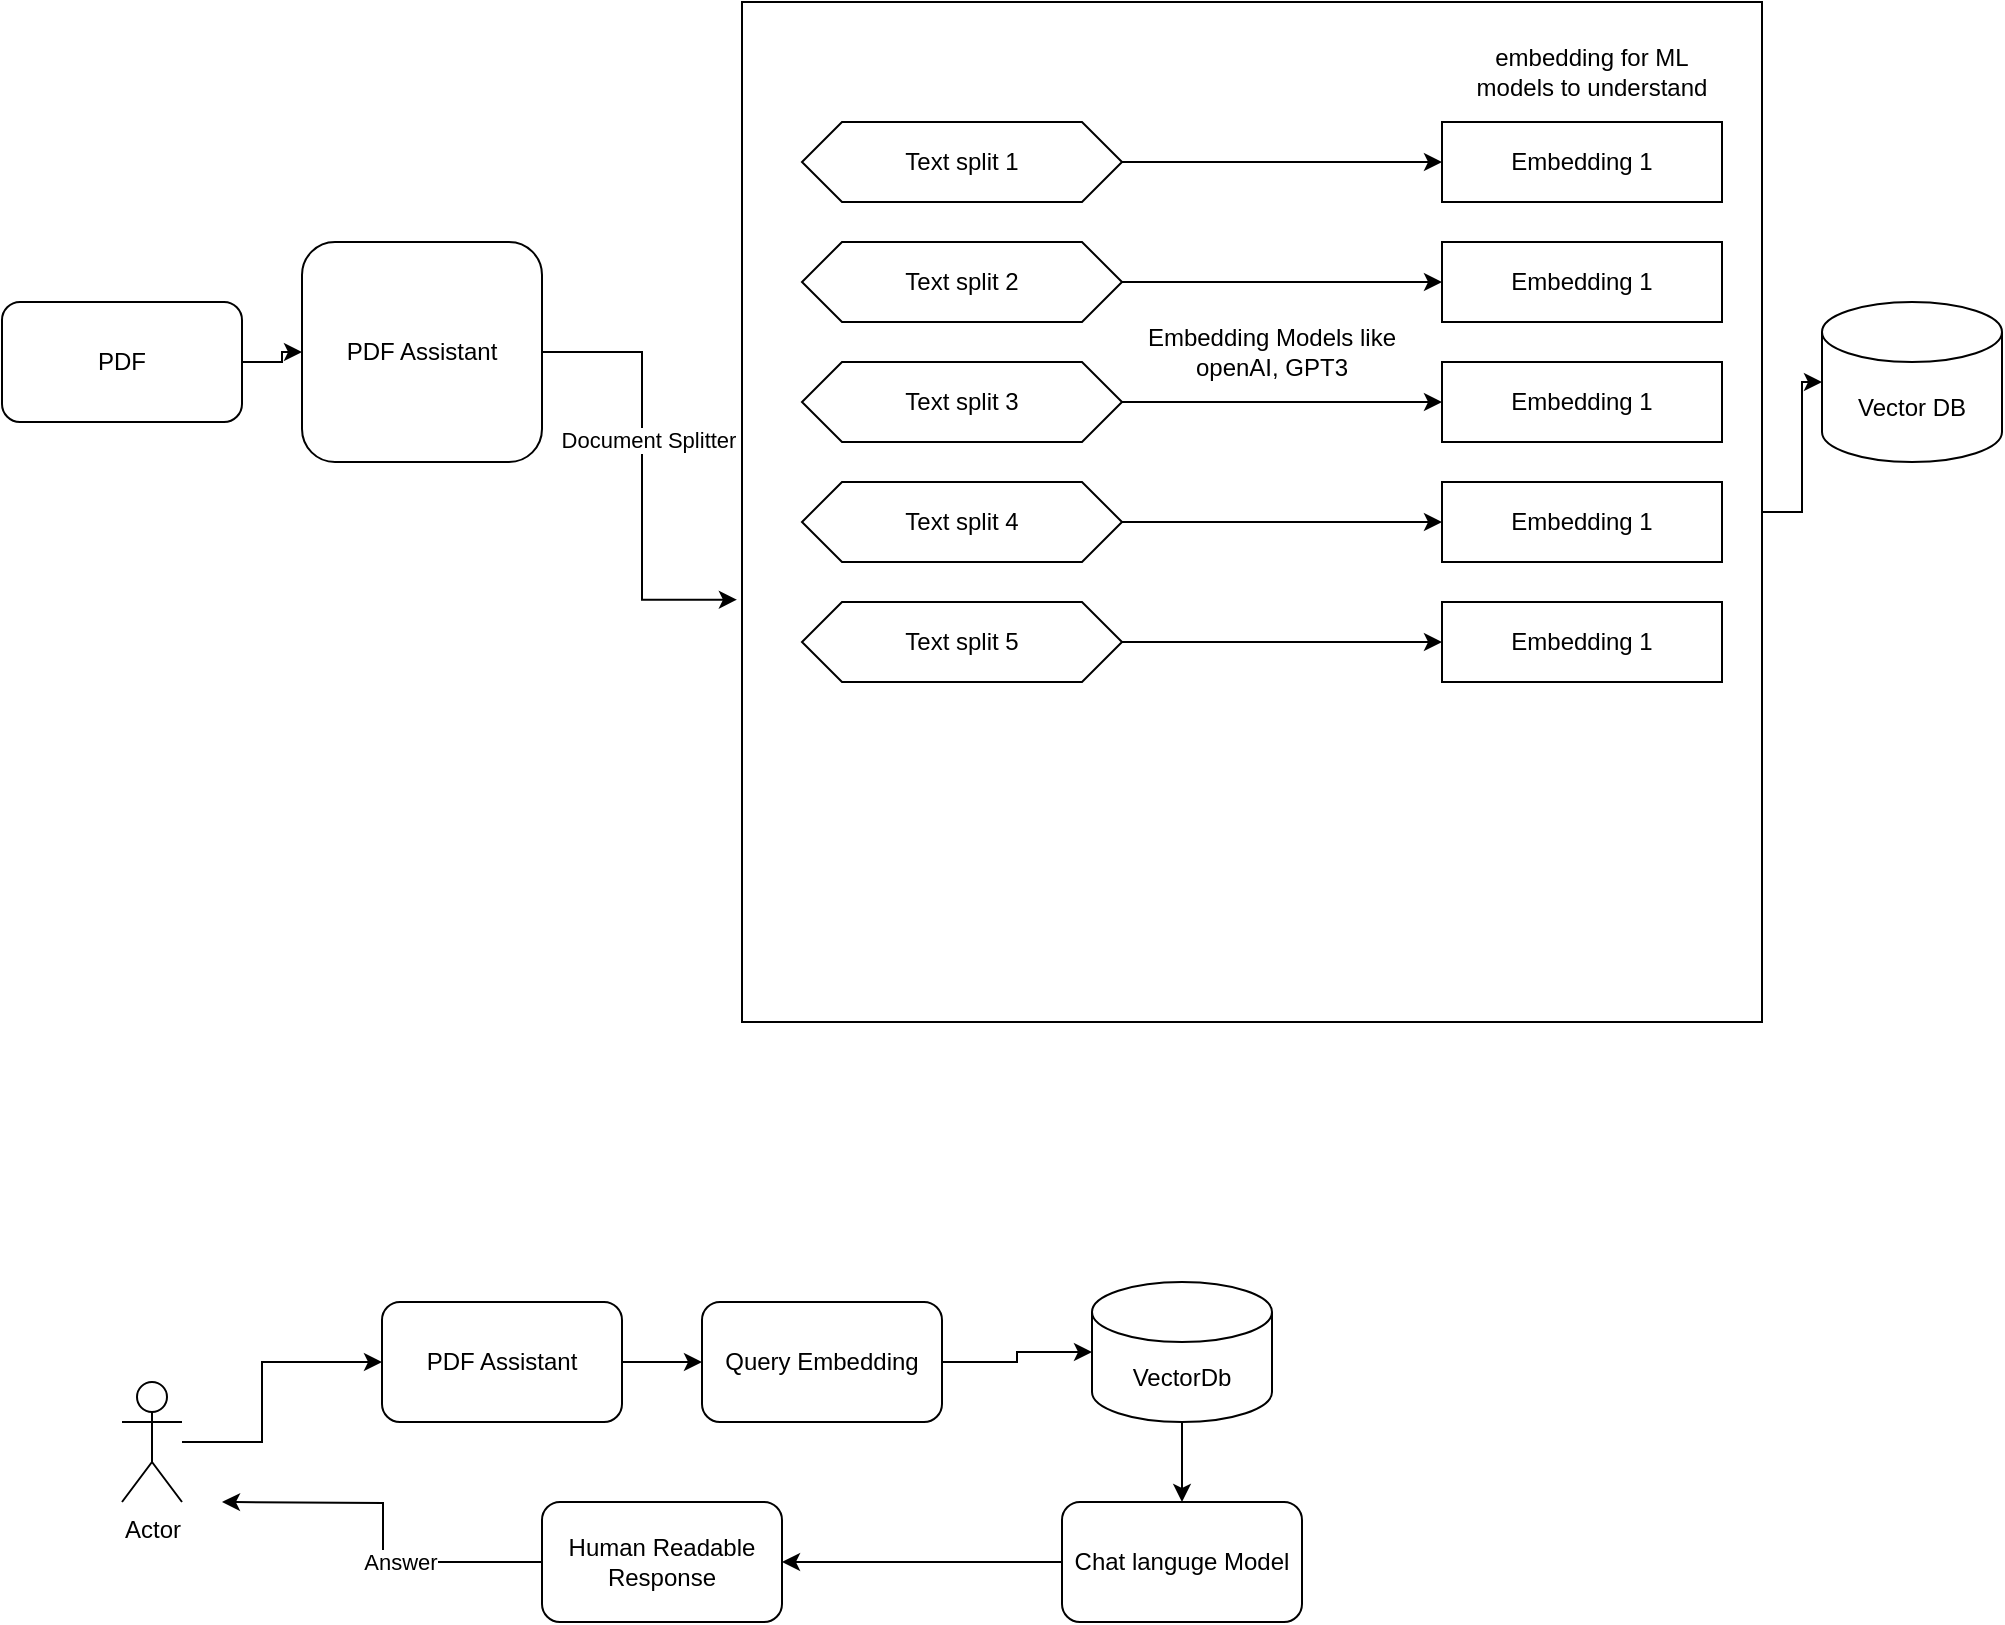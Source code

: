 <mxfile version="24.7.17">
  <diagram name="Page-1" id="5XzIsqiWt7k8Iuz8XJ1y">
    <mxGraphModel dx="864" dy="516" grid="1" gridSize="10" guides="1" tooltips="1" connect="1" arrows="1" fold="1" page="1" pageScale="1" pageWidth="850" pageHeight="1100" math="0" shadow="0">
      <root>
        <mxCell id="0" />
        <mxCell id="1" parent="0" />
        <mxCell id="Q9yoHkwLT5fF8kOMDjKS-21" value="" style="edgeStyle=orthogonalEdgeStyle;rounded=0;orthogonalLoop=1;jettySize=auto;html=1;" edge="1" parent="1" source="Q9yoHkwLT5fF8kOMDjKS-1" target="Q9yoHkwLT5fF8kOMDjKS-2">
          <mxGeometry relative="1" as="geometry" />
        </mxCell>
        <mxCell id="Q9yoHkwLT5fF8kOMDjKS-1" value="PDF" style="rounded=1;whiteSpace=wrap;html=1;" vertex="1" parent="1">
          <mxGeometry x="30" y="200" width="120" height="60" as="geometry" />
        </mxCell>
        <mxCell id="Q9yoHkwLT5fF8kOMDjKS-2" value="PDF Assistant" style="rounded=1;whiteSpace=wrap;html=1;" vertex="1" parent="1">
          <mxGeometry x="180" y="170" width="120" height="110" as="geometry" />
        </mxCell>
        <mxCell id="Q9yoHkwLT5fF8kOMDjKS-17" value="Vector DB" style="shape=cylinder3;whiteSpace=wrap;html=1;boundedLbl=1;backgroundOutline=1;size=15;" vertex="1" parent="1">
          <mxGeometry x="940" y="200" width="90" height="80" as="geometry" />
        </mxCell>
        <mxCell id="Q9yoHkwLT5fF8kOMDjKS-28" style="edgeStyle=orthogonalEdgeStyle;rounded=0;orthogonalLoop=1;jettySize=auto;html=1;entryX=-0.005;entryY=0.586;entryDx=0;entryDy=0;entryPerimeter=0;" edge="1" parent="1" source="Q9yoHkwLT5fF8kOMDjKS-2" target="Q9yoHkwLT5fF8kOMDjKS-23">
          <mxGeometry relative="1" as="geometry" />
        </mxCell>
        <mxCell id="Q9yoHkwLT5fF8kOMDjKS-29" value="Document Splitter" style="edgeLabel;html=1;align=center;verticalAlign=middle;resizable=0;points=[];" vertex="1" connectable="0" parent="Q9yoHkwLT5fF8kOMDjKS-28">
          <mxGeometry x="-0.156" y="3" relative="1" as="geometry">
            <mxPoint as="offset" />
          </mxGeometry>
        </mxCell>
        <mxCell id="Q9yoHkwLT5fF8kOMDjKS-30" value="" style="edgeStyle=orthogonalEdgeStyle;rounded=0;orthogonalLoop=1;jettySize=auto;html=1;" edge="1" parent="1" source="Q9yoHkwLT5fF8kOMDjKS-23" target="Q9yoHkwLT5fF8kOMDjKS-17">
          <mxGeometry relative="1" as="geometry" />
        </mxCell>
        <mxCell id="Q9yoHkwLT5fF8kOMDjKS-23" value="" style="whiteSpace=wrap;html=1;aspect=fixed;" vertex="1" parent="1">
          <mxGeometry x="400" y="50" width="510" height="510" as="geometry" />
        </mxCell>
        <mxCell id="Q9yoHkwLT5fF8kOMDjKS-31" value="" style="edgeStyle=orthogonalEdgeStyle;rounded=0;orthogonalLoop=1;jettySize=auto;html=1;" edge="1" parent="1" source="Q9yoHkwLT5fF8kOMDjKS-3" target="Q9yoHkwLT5fF8kOMDjKS-12">
          <mxGeometry relative="1" as="geometry" />
        </mxCell>
        <mxCell id="Q9yoHkwLT5fF8kOMDjKS-3" value="Text split 1" style="shape=hexagon;perimeter=hexagonPerimeter2;whiteSpace=wrap;html=1;fixedSize=1;" vertex="1" parent="1">
          <mxGeometry x="430" y="110" width="160" height="40" as="geometry" />
        </mxCell>
        <mxCell id="Q9yoHkwLT5fF8kOMDjKS-32" value="" style="edgeStyle=orthogonalEdgeStyle;rounded=0;orthogonalLoop=1;jettySize=auto;html=1;" edge="1" parent="1" source="Q9yoHkwLT5fF8kOMDjKS-4" target="Q9yoHkwLT5fF8kOMDjKS-13">
          <mxGeometry relative="1" as="geometry" />
        </mxCell>
        <mxCell id="Q9yoHkwLT5fF8kOMDjKS-4" value="Text split 2" style="shape=hexagon;perimeter=hexagonPerimeter2;whiteSpace=wrap;html=1;fixedSize=1;" vertex="1" parent="1">
          <mxGeometry x="430" y="170" width="160" height="40" as="geometry" />
        </mxCell>
        <mxCell id="Q9yoHkwLT5fF8kOMDjKS-33" value="" style="edgeStyle=orthogonalEdgeStyle;rounded=0;orthogonalLoop=1;jettySize=auto;html=1;" edge="1" parent="1" source="Q9yoHkwLT5fF8kOMDjKS-5" target="Q9yoHkwLT5fF8kOMDjKS-14">
          <mxGeometry relative="1" as="geometry" />
        </mxCell>
        <mxCell id="Q9yoHkwLT5fF8kOMDjKS-5" value="Text split 3" style="shape=hexagon;perimeter=hexagonPerimeter2;whiteSpace=wrap;html=1;fixedSize=1;" vertex="1" parent="1">
          <mxGeometry x="430" y="230" width="160" height="40" as="geometry" />
        </mxCell>
        <mxCell id="Q9yoHkwLT5fF8kOMDjKS-34" value="" style="edgeStyle=orthogonalEdgeStyle;rounded=0;orthogonalLoop=1;jettySize=auto;html=1;" edge="1" parent="1" source="Q9yoHkwLT5fF8kOMDjKS-9" target="Q9yoHkwLT5fF8kOMDjKS-15">
          <mxGeometry relative="1" as="geometry" />
        </mxCell>
        <mxCell id="Q9yoHkwLT5fF8kOMDjKS-9" value="Text split 4" style="shape=hexagon;perimeter=hexagonPerimeter2;whiteSpace=wrap;html=1;fixedSize=1;" vertex="1" parent="1">
          <mxGeometry x="430" y="290" width="160" height="40" as="geometry" />
        </mxCell>
        <mxCell id="Q9yoHkwLT5fF8kOMDjKS-35" value="" style="edgeStyle=orthogonalEdgeStyle;rounded=0;orthogonalLoop=1;jettySize=auto;html=1;" edge="1" parent="1" source="Q9yoHkwLT5fF8kOMDjKS-11" target="Q9yoHkwLT5fF8kOMDjKS-16">
          <mxGeometry relative="1" as="geometry" />
        </mxCell>
        <mxCell id="Q9yoHkwLT5fF8kOMDjKS-11" value="Text split 5" style="shape=hexagon;perimeter=hexagonPerimeter2;whiteSpace=wrap;html=1;fixedSize=1;" vertex="1" parent="1">
          <mxGeometry x="430" y="350" width="160" height="40" as="geometry" />
        </mxCell>
        <mxCell id="Q9yoHkwLT5fF8kOMDjKS-12" value="Embedding 1" style="rounded=0;whiteSpace=wrap;html=1;" vertex="1" parent="1">
          <mxGeometry x="750" y="110" width="140" height="40" as="geometry" />
        </mxCell>
        <mxCell id="Q9yoHkwLT5fF8kOMDjKS-13" value="Embedding 1" style="rounded=0;whiteSpace=wrap;html=1;" vertex="1" parent="1">
          <mxGeometry x="750" y="170" width="140" height="40" as="geometry" />
        </mxCell>
        <mxCell id="Q9yoHkwLT5fF8kOMDjKS-14" value="Embedding 1" style="rounded=0;whiteSpace=wrap;html=1;" vertex="1" parent="1">
          <mxGeometry x="750" y="230" width="140" height="40" as="geometry" />
        </mxCell>
        <mxCell id="Q9yoHkwLT5fF8kOMDjKS-15" value="Embedding 1" style="rounded=0;whiteSpace=wrap;html=1;" vertex="1" parent="1">
          <mxGeometry x="750" y="290" width="140" height="40" as="geometry" />
        </mxCell>
        <mxCell id="Q9yoHkwLT5fF8kOMDjKS-16" value="Embedding 1" style="rounded=0;whiteSpace=wrap;html=1;" vertex="1" parent="1">
          <mxGeometry x="750" y="350" width="140" height="40" as="geometry" />
        </mxCell>
        <mxCell id="Q9yoHkwLT5fF8kOMDjKS-36" value="embedding for ML models to understand" style="text;html=1;align=center;verticalAlign=middle;whiteSpace=wrap;rounded=0;" vertex="1" parent="1">
          <mxGeometry x="760" y="70" width="130" height="30" as="geometry" />
        </mxCell>
        <mxCell id="Q9yoHkwLT5fF8kOMDjKS-37" value="Embedding Models like openAI, GPT3" style="text;html=1;align=center;verticalAlign=middle;whiteSpace=wrap;rounded=0;" vertex="1" parent="1">
          <mxGeometry x="590" y="210" width="150" height="30" as="geometry" />
        </mxCell>
        <mxCell id="Q9yoHkwLT5fF8kOMDjKS-49" style="edgeStyle=orthogonalEdgeStyle;rounded=0;orthogonalLoop=1;jettySize=auto;html=1;entryX=0;entryY=0.5;entryDx=0;entryDy=0;" edge="1" parent="1" source="Q9yoHkwLT5fF8kOMDjKS-38" target="Q9yoHkwLT5fF8kOMDjKS-39">
          <mxGeometry relative="1" as="geometry">
            <Array as="points">
              <mxPoint x="160" y="770" />
              <mxPoint x="160" y="730" />
            </Array>
          </mxGeometry>
        </mxCell>
        <mxCell id="Q9yoHkwLT5fF8kOMDjKS-38" value="Actor" style="shape=umlActor;verticalLabelPosition=bottom;verticalAlign=top;html=1;outlineConnect=0;" vertex="1" parent="1">
          <mxGeometry x="90" y="740" width="30" height="60" as="geometry" />
        </mxCell>
        <mxCell id="Q9yoHkwLT5fF8kOMDjKS-48" value="" style="edgeStyle=orthogonalEdgeStyle;rounded=0;orthogonalLoop=1;jettySize=auto;html=1;" edge="1" parent="1" source="Q9yoHkwLT5fF8kOMDjKS-39" target="Q9yoHkwLT5fF8kOMDjKS-40">
          <mxGeometry relative="1" as="geometry" />
        </mxCell>
        <mxCell id="Q9yoHkwLT5fF8kOMDjKS-39" value="PDF Assistant" style="rounded=1;whiteSpace=wrap;html=1;" vertex="1" parent="1">
          <mxGeometry x="220" y="700" width="120" height="60" as="geometry" />
        </mxCell>
        <mxCell id="Q9yoHkwLT5fF8kOMDjKS-47" value="" style="edgeStyle=orthogonalEdgeStyle;rounded=0;orthogonalLoop=1;jettySize=auto;html=1;" edge="1" parent="1" source="Q9yoHkwLT5fF8kOMDjKS-40" target="Q9yoHkwLT5fF8kOMDjKS-41">
          <mxGeometry relative="1" as="geometry" />
        </mxCell>
        <mxCell id="Q9yoHkwLT5fF8kOMDjKS-40" value="Query Embedding" style="rounded=1;whiteSpace=wrap;html=1;" vertex="1" parent="1">
          <mxGeometry x="380" y="700" width="120" height="60" as="geometry" />
        </mxCell>
        <mxCell id="Q9yoHkwLT5fF8kOMDjKS-46" value="" style="edgeStyle=orthogonalEdgeStyle;rounded=0;orthogonalLoop=1;jettySize=auto;html=1;" edge="1" parent="1" source="Q9yoHkwLT5fF8kOMDjKS-41" target="Q9yoHkwLT5fF8kOMDjKS-42">
          <mxGeometry relative="1" as="geometry" />
        </mxCell>
        <mxCell id="Q9yoHkwLT5fF8kOMDjKS-41" value="VectorDb" style="shape=cylinder3;whiteSpace=wrap;html=1;boundedLbl=1;backgroundOutline=1;size=15;" vertex="1" parent="1">
          <mxGeometry x="575" y="690" width="90" height="70" as="geometry" />
        </mxCell>
        <mxCell id="Q9yoHkwLT5fF8kOMDjKS-45" style="edgeStyle=orthogonalEdgeStyle;rounded=0;orthogonalLoop=1;jettySize=auto;html=1;entryX=1;entryY=0.5;entryDx=0;entryDy=0;" edge="1" parent="1" source="Q9yoHkwLT5fF8kOMDjKS-42" target="Q9yoHkwLT5fF8kOMDjKS-43">
          <mxGeometry relative="1" as="geometry" />
        </mxCell>
        <mxCell id="Q9yoHkwLT5fF8kOMDjKS-42" value="Chat languge Model" style="rounded=1;whiteSpace=wrap;html=1;" vertex="1" parent="1">
          <mxGeometry x="560" y="800" width="120" height="60" as="geometry" />
        </mxCell>
        <mxCell id="Q9yoHkwLT5fF8kOMDjKS-50" style="edgeStyle=orthogonalEdgeStyle;rounded=0;orthogonalLoop=1;jettySize=auto;html=1;" edge="1" parent="1" source="Q9yoHkwLT5fF8kOMDjKS-43">
          <mxGeometry relative="1" as="geometry">
            <mxPoint x="140" y="800" as="targetPoint" />
          </mxGeometry>
        </mxCell>
        <mxCell id="Q9yoHkwLT5fF8kOMDjKS-51" value="Answer" style="edgeLabel;html=1;align=center;verticalAlign=middle;resizable=0;points=[];" vertex="1" connectable="0" parent="Q9yoHkwLT5fF8kOMDjKS-50">
          <mxGeometry x="-0.251" relative="1" as="geometry">
            <mxPoint as="offset" />
          </mxGeometry>
        </mxCell>
        <mxCell id="Q9yoHkwLT5fF8kOMDjKS-43" value="Human Readable Response" style="rounded=1;whiteSpace=wrap;html=1;" vertex="1" parent="1">
          <mxGeometry x="300" y="800" width="120" height="60" as="geometry" />
        </mxCell>
      </root>
    </mxGraphModel>
  </diagram>
</mxfile>
